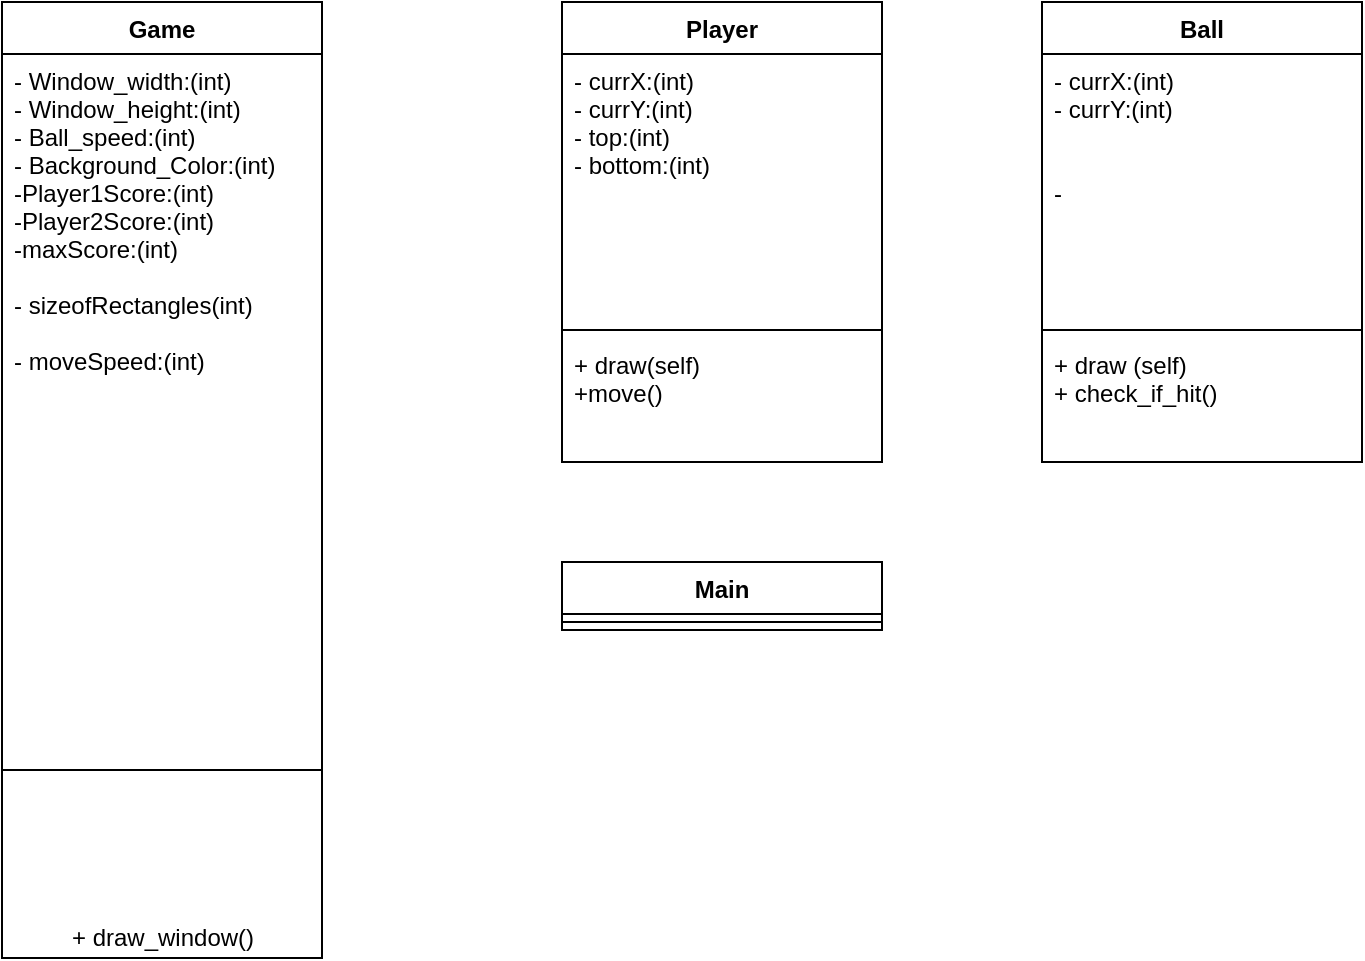 <mxfile version="13.0.5" type="github"><diagram id="C5RBs43oDa-KdzZeNtuy" name="Page-1"><mxGraphModel dx="1422" dy="762" grid="1" gridSize="10" guides="1" tooltips="1" connect="1" arrows="1" fold="1" page="1" pageScale="1" pageWidth="827" pageHeight="1169" math="0" shadow="0"><root><mxCell id="WIyWlLk6GJQsqaUBKTNV-0"/><mxCell id="WIyWlLk6GJQsqaUBKTNV-1" parent="WIyWlLk6GJQsqaUBKTNV-0"/><mxCell id="NQtmxU9AsfXstk2sEpfQ-0" value="Game" style="swimlane;fontStyle=1;align=center;verticalAlign=top;childLayout=stackLayout;horizontal=1;startSize=26;horizontalStack=0;resizeParent=1;resizeParentMax=0;resizeLast=0;collapsible=1;marginBottom=0;" vertex="1" parent="WIyWlLk6GJQsqaUBKTNV-1"><mxGeometry x="80" y="40" width="160" height="478" as="geometry"/></mxCell><mxCell id="NQtmxU9AsfXstk2sEpfQ-1" value="- Window_width:(int)&#10;- Window_height:(int)&#10;- Ball_speed:(int)&#10;- Background_Color:(int)&#10;-Player1Score:(int)&#10;-Player2Score:(int)&#10;-maxScore:(int)&#10;&#10;- sizeofRectangles(int)&#10;&#10;- moveSpeed:(int)" style="text;strokeColor=none;fillColor=none;align=left;verticalAlign=top;spacingLeft=4;spacingRight=4;overflow=hidden;rotatable=0;points=[[0,0.5],[1,0.5]];portConstraint=eastwest;" vertex="1" parent="NQtmxU9AsfXstk2sEpfQ-0"><mxGeometry y="26" width="160" height="284" as="geometry"/></mxCell><mxCell id="NQtmxU9AsfXstk2sEpfQ-2" value="" style="line;strokeWidth=1;fillColor=none;align=left;verticalAlign=middle;spacingTop=-1;spacingLeft=3;spacingRight=3;rotatable=0;labelPosition=right;points=[];portConstraint=eastwest;" vertex="1" parent="NQtmxU9AsfXstk2sEpfQ-0"><mxGeometry y="310" width="160" height="148" as="geometry"/></mxCell><mxCell id="NQtmxU9AsfXstk2sEpfQ-17" value="+ draw_window()" style="text;html=1;align=center;verticalAlign=middle;resizable=0;points=[];autosize=1;" vertex="1" parent="NQtmxU9AsfXstk2sEpfQ-0"><mxGeometry y="458" width="160" height="20" as="geometry"/></mxCell><mxCell id="NQtmxU9AsfXstk2sEpfQ-5" value="Player" style="swimlane;fontStyle=1;align=center;verticalAlign=top;childLayout=stackLayout;horizontal=1;startSize=26;horizontalStack=0;resizeParent=1;resizeParentMax=0;resizeLast=0;collapsible=1;marginBottom=0;" vertex="1" parent="WIyWlLk6GJQsqaUBKTNV-1"><mxGeometry x="360" y="40" width="160" height="230" as="geometry"/></mxCell><mxCell id="NQtmxU9AsfXstk2sEpfQ-6" value="- currX:(int)&#10;- currY:(int)&#10;- top:(int)&#10;- bottom:(int)" style="text;strokeColor=none;fillColor=none;align=left;verticalAlign=top;spacingLeft=4;spacingRight=4;overflow=hidden;rotatable=0;points=[[0,0.5],[1,0.5]];portConstraint=eastwest;" vertex="1" parent="NQtmxU9AsfXstk2sEpfQ-5"><mxGeometry y="26" width="160" height="134" as="geometry"/></mxCell><mxCell id="NQtmxU9AsfXstk2sEpfQ-7" value="" style="line;strokeWidth=1;fillColor=none;align=left;verticalAlign=middle;spacingTop=-1;spacingLeft=3;spacingRight=3;rotatable=0;labelPosition=right;points=[];portConstraint=eastwest;" vertex="1" parent="NQtmxU9AsfXstk2sEpfQ-5"><mxGeometry y="160" width="160" height="8" as="geometry"/></mxCell><mxCell id="NQtmxU9AsfXstk2sEpfQ-8" value="+ draw(self)&#10;+move()" style="text;strokeColor=none;fillColor=none;align=left;verticalAlign=top;spacingLeft=4;spacingRight=4;overflow=hidden;rotatable=0;points=[[0,0.5],[1,0.5]];portConstraint=eastwest;" vertex="1" parent="NQtmxU9AsfXstk2sEpfQ-5"><mxGeometry y="168" width="160" height="62" as="geometry"/></mxCell><mxCell id="NQtmxU9AsfXstk2sEpfQ-9" value="Ball" style="swimlane;fontStyle=1;align=center;verticalAlign=top;childLayout=stackLayout;horizontal=1;startSize=26;horizontalStack=0;resizeParent=1;resizeParentMax=0;resizeLast=0;collapsible=1;marginBottom=0;" vertex="1" parent="WIyWlLk6GJQsqaUBKTNV-1"><mxGeometry x="600" y="40" width="160" height="230" as="geometry"/></mxCell><mxCell id="NQtmxU9AsfXstk2sEpfQ-10" value="- currX:(int)&#10;- currY:(int)&#10;&#10;&#10;- " style="text;strokeColor=none;fillColor=none;align=left;verticalAlign=top;spacingLeft=4;spacingRight=4;overflow=hidden;rotatable=0;points=[[0,0.5],[1,0.5]];portConstraint=eastwest;" vertex="1" parent="NQtmxU9AsfXstk2sEpfQ-9"><mxGeometry y="26" width="160" height="134" as="geometry"/></mxCell><mxCell id="NQtmxU9AsfXstk2sEpfQ-11" value="" style="line;strokeWidth=1;fillColor=none;align=left;verticalAlign=middle;spacingTop=-1;spacingLeft=3;spacingRight=3;rotatable=0;labelPosition=right;points=[];portConstraint=eastwest;" vertex="1" parent="NQtmxU9AsfXstk2sEpfQ-9"><mxGeometry y="160" width="160" height="8" as="geometry"/></mxCell><mxCell id="NQtmxU9AsfXstk2sEpfQ-12" value="+ draw (self)&#10;+ check_if_hit()" style="text;strokeColor=none;fillColor=none;align=left;verticalAlign=top;spacingLeft=4;spacingRight=4;overflow=hidden;rotatable=0;points=[[0,0.5],[1,0.5]];portConstraint=eastwest;" vertex="1" parent="NQtmxU9AsfXstk2sEpfQ-9"><mxGeometry y="168" width="160" height="62" as="geometry"/></mxCell><mxCell id="NQtmxU9AsfXstk2sEpfQ-18" value="Main" style="swimlane;fontStyle=1;align=center;verticalAlign=top;childLayout=stackLayout;horizontal=1;startSize=26;horizontalStack=0;resizeParent=1;resizeParentMax=0;resizeLast=0;collapsible=1;marginBottom=0;" vertex="1" parent="WIyWlLk6GJQsqaUBKTNV-1"><mxGeometry x="360" y="320" width="160" height="34" as="geometry"/></mxCell><mxCell id="NQtmxU9AsfXstk2sEpfQ-20" value="" style="line;strokeWidth=1;fillColor=none;align=left;verticalAlign=middle;spacingTop=-1;spacingLeft=3;spacingRight=3;rotatable=0;labelPosition=right;points=[];portConstraint=eastwest;" vertex="1" parent="NQtmxU9AsfXstk2sEpfQ-18"><mxGeometry y="26" width="160" height="8" as="geometry"/></mxCell></root></mxGraphModel></diagram></mxfile>
